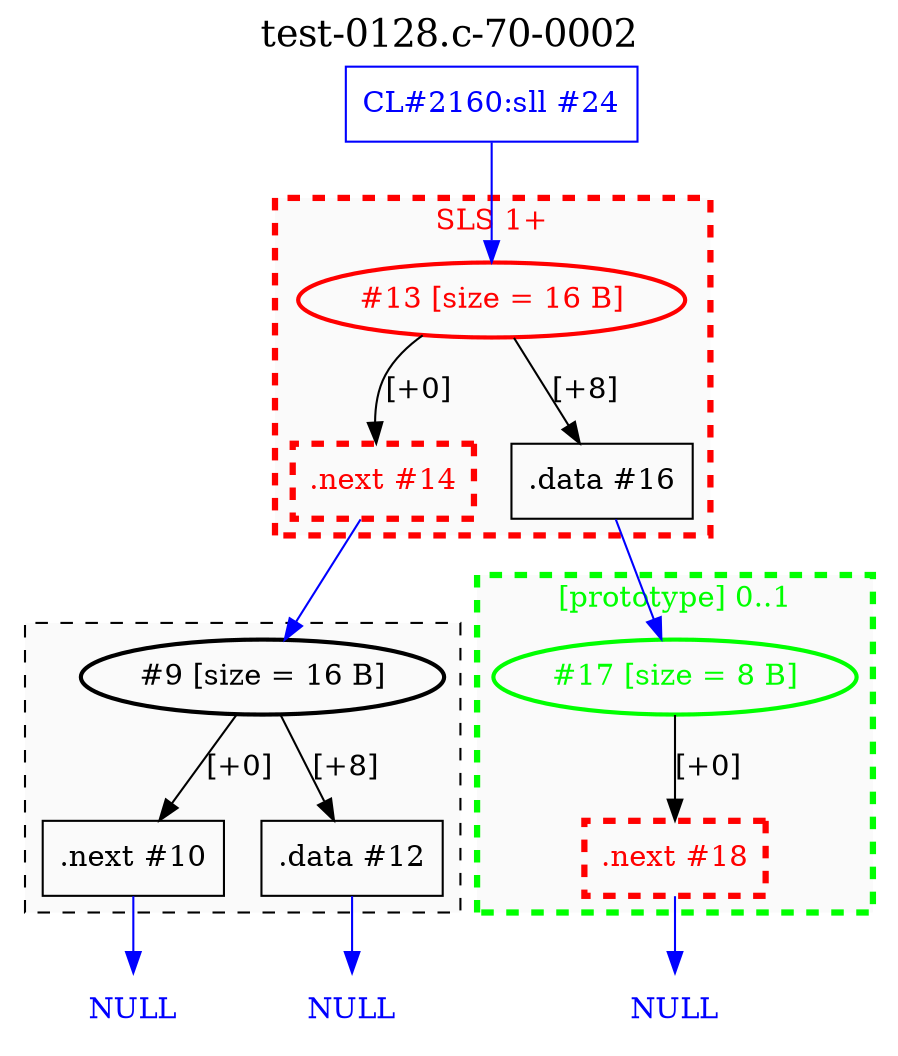 digraph "test-0128.c-70-0002" {
	label=<<FONT POINT-SIZE="18">test-0128.c-70-0002</FONT>>;
	clusterrank=local;
	labelloc=t;
subgraph "cluster1" {
	rank=same;
	label="";
	color=black;
	fontcolor=black;
	bgcolor=gray98;
	style=dashed;
	penwidth=1.0;
	"9" [shape=ellipse, penwidth=2, color=black, fontcolor=black, label="#9 [size = 16 B]"];
	"10" [shape=box, color=black, fontcolor=black, label=".next #10"];
	"9" -> "10" [color=black, fontcolor=black, label="[+0]"];
	"12" [shape=box, color=black, fontcolor=black, label=".data #12"];
	"9" -> "12" [color=black, fontcolor=black, label="[+8]"];
}
subgraph "cluster2" {
	rank=same;
	label="SLS 1+";
	color=red;
	fontcolor=red;
	bgcolor=gray98;
	style=dashed;
	penwidth=3.0;
	"13" [shape=ellipse, penwidth=2, color=red, fontcolor=red, label="#13 [size = 16 B]"];
	"14" [shape=box, color=red, fontcolor=red, penwidth=3.0, style=dashed, label=".next #14"];
	"13" -> "14" [color=black, fontcolor=black, label="[+0]"];
	"16" [shape=box, color=black, fontcolor=black, label=".data #16"];
	"13" -> "16" [color=black, fontcolor=black, label="[+8]"];
}
subgraph "cluster3" {
	rank=same;
	label="[prototype] 0..1";
	color=green;
	fontcolor=green;
	bgcolor=gray98;
	style=dashed;
	penwidth=3.0;
	"17" [shape=ellipse, penwidth=2, color=green, fontcolor=green, label="#17 [size = 8 B]"];
	"18" [shape=box, color=red, fontcolor=red, penwidth=3.0, style=dashed, label=".next #18"];
	"17" -> "18" [color=black, fontcolor=black, label="[+0]"];
}
	"24" [shape=box, color=blue, fontcolor=blue, label="CL#2160:sll #24"];
	"lonely4" [shape=plaintext, fontcolor=blue, label="NULL"];
	"10" -> "lonely4" [color=blue];
	"lonely5" [shape=plaintext, fontcolor=blue, label="NULL"];
	"12" -> "lonely5" [color=blue];
	"14" -> "9" [color=blue, fontcolor=blue];
	"16" -> "17" [color=blue, fontcolor=blue];
	"lonely6" [shape=plaintext, fontcolor=blue, label="NULL"];
	"18" -> "lonely6" [color=blue];
	"24" -> "13" [color=blue, fontcolor=blue];
}
